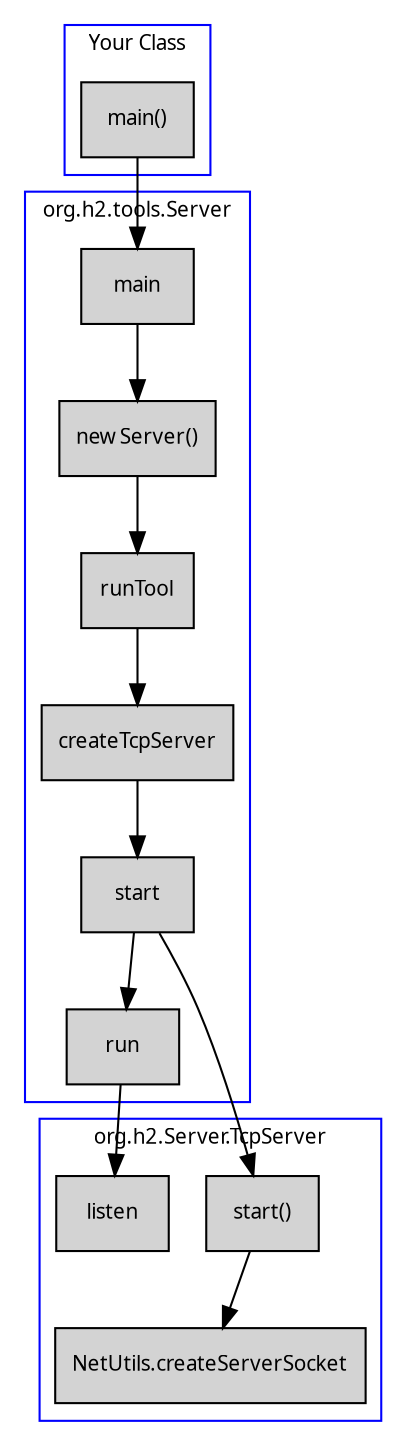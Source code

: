 digraph client_connnection {

    graph [fontsize=10 fontname="Verdana" compound=true];
    node [shape=record fontsize=10 fontname="Verdana"];

    subgraph cluster_0 {
        node [style=filled];
        "main()";
        label = "Your Class";
        color=blue;
    }

    subgraph cluster_1 {
        node [style=filled];
        "main" -> "new Server()" -> "runTool" -> "createTcpServer" -> "start" -> "run";
        label = "org.h2.tools.Server";
        color=blue;
    }

    subgraph cluster_2 {
        node [style=filled];
        "start()" -> "NetUtils.createServerSocket";
		"listen";
        label = "org.h2.Server.TcpServer";
        color=blue;
    }
	
    // Edges between nodes render fine
    "main()" -> "main";
    "run" -> "listen";
	"start" -> "start()";
}
